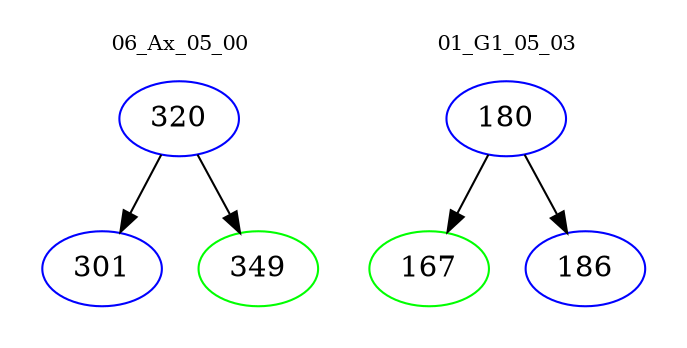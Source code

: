 digraph{
subgraph cluster_0 {
color = white
label = "06_Ax_05_00";
fontsize=10;
T0_320 [label="320", color="blue"]
T0_320 -> T0_301 [color="black"]
T0_301 [label="301", color="blue"]
T0_320 -> T0_349 [color="black"]
T0_349 [label="349", color="green"]
}
subgraph cluster_1 {
color = white
label = "01_G1_05_03";
fontsize=10;
T1_180 [label="180", color="blue"]
T1_180 -> T1_167 [color="black"]
T1_167 [label="167", color="green"]
T1_180 -> T1_186 [color="black"]
T1_186 [label="186", color="blue"]
}
}
